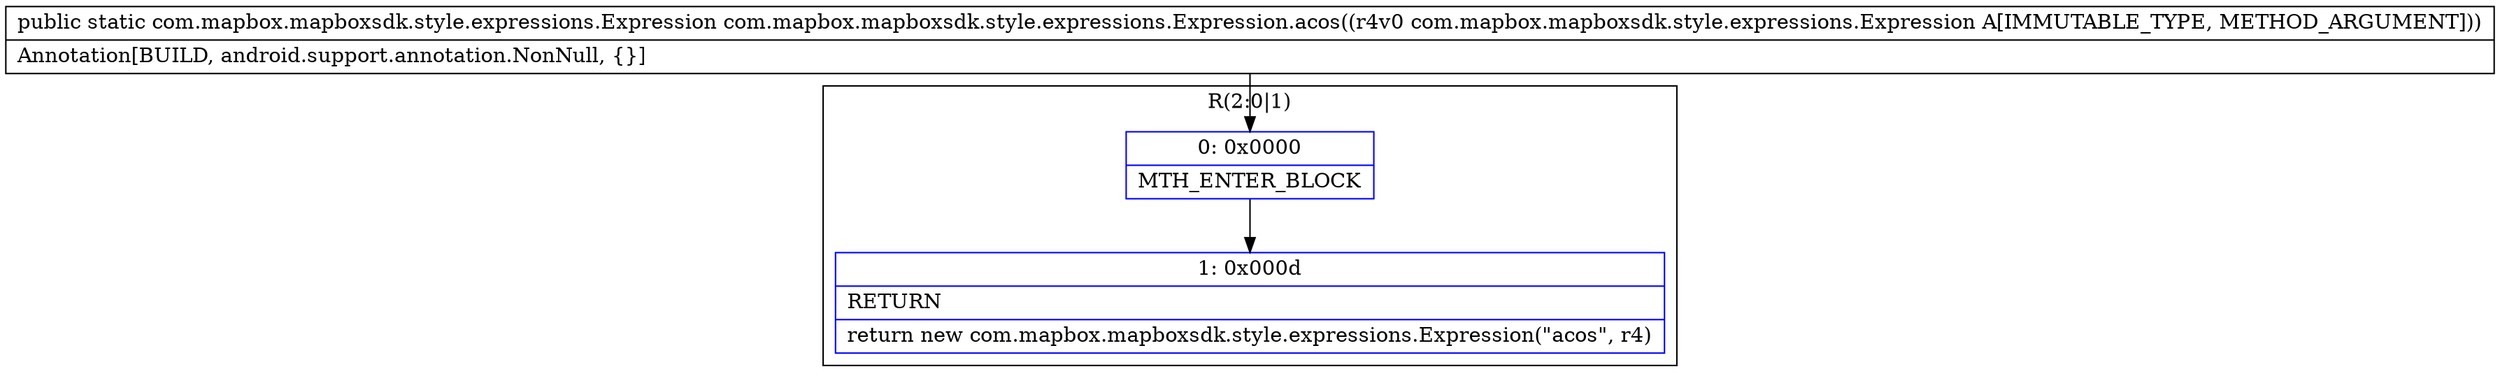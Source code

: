 digraph "CFG forcom.mapbox.mapboxsdk.style.expressions.Expression.acos(Lcom\/mapbox\/mapboxsdk\/style\/expressions\/Expression;)Lcom\/mapbox\/mapboxsdk\/style\/expressions\/Expression;" {
subgraph cluster_Region_1581943091 {
label = "R(2:0|1)";
node [shape=record,color=blue];
Node_0 [shape=record,label="{0\:\ 0x0000|MTH_ENTER_BLOCK\l}"];
Node_1 [shape=record,label="{1\:\ 0x000d|RETURN\l|return new com.mapbox.mapboxsdk.style.expressions.Expression(\"acos\", r4)\l}"];
}
MethodNode[shape=record,label="{public static com.mapbox.mapboxsdk.style.expressions.Expression com.mapbox.mapboxsdk.style.expressions.Expression.acos((r4v0 com.mapbox.mapboxsdk.style.expressions.Expression A[IMMUTABLE_TYPE, METHOD_ARGUMENT]))  | Annotation[BUILD, android.support.annotation.NonNull, \{\}]\l}"];
MethodNode -> Node_0;
Node_0 -> Node_1;
}

